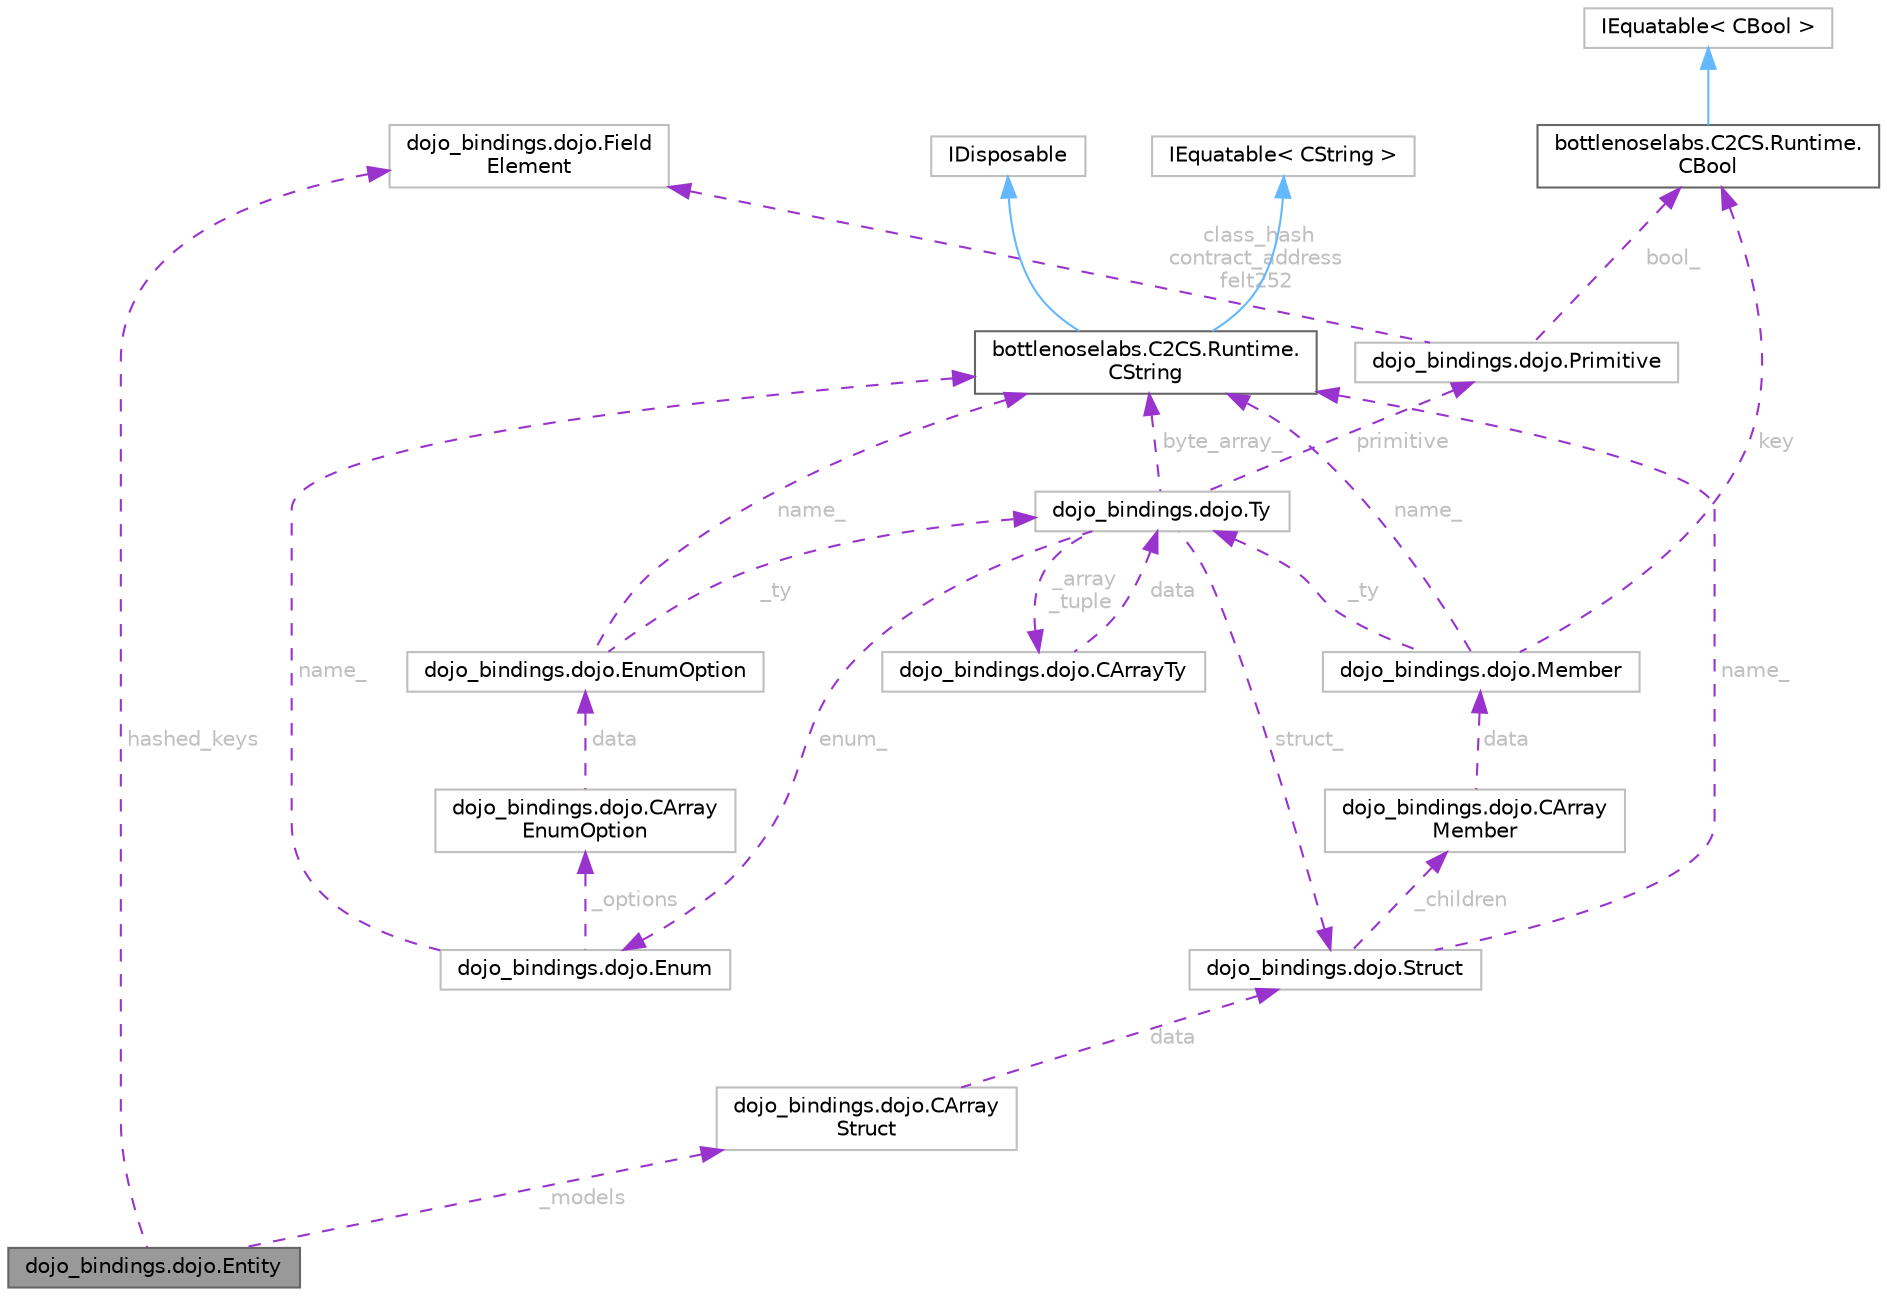 digraph "dojo_bindings.dojo.Entity"
{
 // LATEX_PDF_SIZE
  bgcolor="transparent";
  edge [fontname=Helvetica,fontsize=10,labelfontname=Helvetica,labelfontsize=10];
  node [fontname=Helvetica,fontsize=10,shape=box,height=0.2,width=0.4];
  Node1 [id="Node000001",label="dojo_bindings.dojo.Entity",height=0.2,width=0.4,color="gray40", fillcolor="grey60", style="filled", fontcolor="black",tooltip=" "];
  Node2 -> Node1 [id="edge1_Node000001_Node000002",dir="back",color="darkorchid3",style="dashed",tooltip=" ",label=" hashed_keys",fontcolor="grey" ];
  Node2 [id="Node000002",label="dojo_bindings.dojo.Field\lElement",height=0.2,width=0.4,color="grey75", fillcolor="white", style="filled",URL="$structdojo__bindings_1_1dojo_1_1_field_element.html",tooltip=" "];
  Node3 -> Node1 [id="edge2_Node000001_Node000003",dir="back",color="darkorchid3",style="dashed",tooltip=" ",label=" _models",fontcolor="grey" ];
  Node3 [id="Node000003",label="dojo_bindings.dojo.CArray\lStruct",height=0.2,width=0.4,color="grey75", fillcolor="white", style="filled",URL="$structdojo__bindings_1_1dojo_1_1_c_array_struct.html",tooltip=" "];
  Node4 -> Node3 [id="edge3_Node000003_Node000004",dir="back",color="darkorchid3",style="dashed",tooltip=" ",label=" data",fontcolor="grey" ];
  Node4 [id="Node000004",label="dojo_bindings.dojo.Struct",height=0.2,width=0.4,color="grey75", fillcolor="white", style="filled",URL="$structdojo__bindings_1_1dojo_1_1_struct.html",tooltip=" "];
  Node5 -> Node4 [id="edge4_Node000004_Node000005",dir="back",color="darkorchid3",style="dashed",tooltip=" ",label=" name_",fontcolor="grey" ];
  Node5 [id="Node000005",label="bottlenoselabs.C2CS.Runtime.\lCString",height=0.2,width=0.4,color="gray40", fillcolor="white", style="filled",URL="$structbottlenoselabs_1_1_c2_c_s_1_1_runtime_1_1_c_string.html",tooltip="A pointer value type of bytes that represent a string; the C type char*."];
  Node6 -> Node5 [id="edge5_Node000005_Node000006",dir="back",color="steelblue1",style="solid",tooltip=" "];
  Node6 [id="Node000006",label="IEquatable\< CString \>",height=0.2,width=0.4,color="grey75", fillcolor="white", style="filled",tooltip=" "];
  Node7 -> Node5 [id="edge6_Node000005_Node000007",dir="back",color="steelblue1",style="solid",tooltip=" "];
  Node7 [id="Node000007",label="IDisposable",height=0.2,width=0.4,color="grey75", fillcolor="white", style="filled",tooltip=" "];
  Node8 -> Node4 [id="edge7_Node000004_Node000008",dir="back",color="darkorchid3",style="dashed",tooltip=" ",label=" _children",fontcolor="grey" ];
  Node8 [id="Node000008",label="dojo_bindings.dojo.CArray\lMember",height=0.2,width=0.4,color="grey75", fillcolor="white", style="filled",URL="$structdojo__bindings_1_1dojo_1_1_c_array_member.html",tooltip=" "];
  Node9 -> Node8 [id="edge8_Node000008_Node000009",dir="back",color="darkorchid3",style="dashed",tooltip=" ",label=" data",fontcolor="grey" ];
  Node9 [id="Node000009",label="dojo_bindings.dojo.Member",height=0.2,width=0.4,color="grey75", fillcolor="white", style="filled",URL="$structdojo__bindings_1_1dojo_1_1_member.html",tooltip=" "];
  Node5 -> Node9 [id="edge9_Node000009_Node000005",dir="back",color="darkorchid3",style="dashed",tooltip=" ",label=" name_",fontcolor="grey" ];
  Node10 -> Node9 [id="edge10_Node000009_Node000010",dir="back",color="darkorchid3",style="dashed",tooltip=" ",label=" _ty",fontcolor="grey" ];
  Node10 [id="Node000010",label="dojo_bindings.dojo.Ty",height=0.2,width=0.4,color="grey75", fillcolor="white", style="filled",URL="$structdojo__bindings_1_1dojo_1_1_ty.html",tooltip=" "];
  Node4 -> Node10 [id="edge11_Node000010_Node000004",dir="back",color="darkorchid3",style="dashed",tooltip=" ",label=" struct_",fontcolor="grey" ];
  Node11 -> Node10 [id="edge12_Node000010_Node000011",dir="back",color="darkorchid3",style="dashed",tooltip=" ",label=" primitive",fontcolor="grey" ];
  Node11 [id="Node000011",label="dojo_bindings.dojo.Primitive",height=0.2,width=0.4,color="grey75", fillcolor="white", style="filled",URL="$structdojo__bindings_1_1dojo_1_1_primitive.html",tooltip=" "];
  Node12 -> Node11 [id="edge13_Node000011_Node000012",dir="back",color="darkorchid3",style="dashed",tooltip=" ",label=" bool_",fontcolor="grey" ];
  Node12 [id="Node000012",label="bottlenoselabs.C2CS.Runtime.\lCBool",height=0.2,width=0.4,color="gray40", fillcolor="white", style="filled",URL="$structbottlenoselabs_1_1_c2_c_s_1_1_runtime_1_1_c_bool.html",tooltip="A boolean value type with the same memory layout as a byte in both managed and unmanaged contexts; eq..."];
  Node13 -> Node12 [id="edge14_Node000012_Node000013",dir="back",color="steelblue1",style="solid",tooltip=" "];
  Node13 [id="Node000013",label="IEquatable\< CBool \>",height=0.2,width=0.4,color="grey75", fillcolor="white", style="filled",tooltip=" "];
  Node2 -> Node11 [id="edge15_Node000011_Node000002",dir="back",color="darkorchid3",style="dashed",tooltip=" ",label=" class_hash\ncontract_address\nfelt252",fontcolor="grey" ];
  Node14 -> Node10 [id="edge16_Node000010_Node000014",dir="back",color="darkorchid3",style="dashed",tooltip=" ",label=" enum_",fontcolor="grey" ];
  Node14 [id="Node000014",label="dojo_bindings.dojo.Enum",height=0.2,width=0.4,color="grey75", fillcolor="white", style="filled",URL="$structdojo__bindings_1_1dojo_1_1_enum.html",tooltip=" "];
  Node5 -> Node14 [id="edge17_Node000014_Node000005",dir="back",color="darkorchid3",style="dashed",tooltip=" ",label=" name_",fontcolor="grey" ];
  Node15 -> Node14 [id="edge18_Node000014_Node000015",dir="back",color="darkorchid3",style="dashed",tooltip=" ",label=" _options",fontcolor="grey" ];
  Node15 [id="Node000015",label="dojo_bindings.dojo.CArray\lEnumOption",height=0.2,width=0.4,color="grey75", fillcolor="white", style="filled",URL="$structdojo__bindings_1_1dojo_1_1_c_array_enum_option.html",tooltip=" "];
  Node16 -> Node15 [id="edge19_Node000015_Node000016",dir="back",color="darkorchid3",style="dashed",tooltip=" ",label=" data",fontcolor="grey" ];
  Node16 [id="Node000016",label="dojo_bindings.dojo.EnumOption",height=0.2,width=0.4,color="grey75", fillcolor="white", style="filled",URL="$structdojo__bindings_1_1dojo_1_1_enum_option.html",tooltip=" "];
  Node5 -> Node16 [id="edge20_Node000016_Node000005",dir="back",color="darkorchid3",style="dashed",tooltip=" ",label=" name_",fontcolor="grey" ];
  Node10 -> Node16 [id="edge21_Node000016_Node000010",dir="back",color="darkorchid3",style="dashed",tooltip=" ",label=" _ty",fontcolor="grey" ];
  Node17 -> Node10 [id="edge22_Node000010_Node000017",dir="back",color="darkorchid3",style="dashed",tooltip=" ",label=" _array\n_tuple",fontcolor="grey" ];
  Node17 [id="Node000017",label="dojo_bindings.dojo.CArrayTy",height=0.2,width=0.4,color="grey75", fillcolor="white", style="filled",URL="$structdojo__bindings_1_1dojo_1_1_c_array_ty.html",tooltip=" "];
  Node10 -> Node17 [id="edge23_Node000017_Node000010",dir="back",color="darkorchid3",style="dashed",tooltip=" ",label=" data",fontcolor="grey" ];
  Node5 -> Node10 [id="edge24_Node000010_Node000005",dir="back",color="darkorchid3",style="dashed",tooltip=" ",label=" byte_array_",fontcolor="grey" ];
  Node12 -> Node9 [id="edge25_Node000009_Node000012",dir="back",color="darkorchid3",style="dashed",tooltip=" ",label=" key",fontcolor="grey" ];
}
